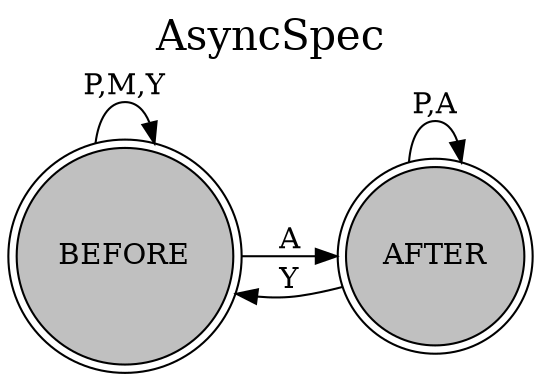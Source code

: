 digraph g {
label="AsyncSpec";
labelloc=top;
fontsize=20;
rankdir=LR;
BEFORE[shape=doublecircle, style=filled, fillcolor=gray];
AFTER [shape=doublecircle, style=filled, fillcolor=gray];
BEFORE -> BEFORE [label="P,M,Y"];
BEFORE -> AFTER  [label="A"];
AFTER  -> AFTER  [label="P,A"];
AFTER  -> BEFORE [label="Y"];
}
